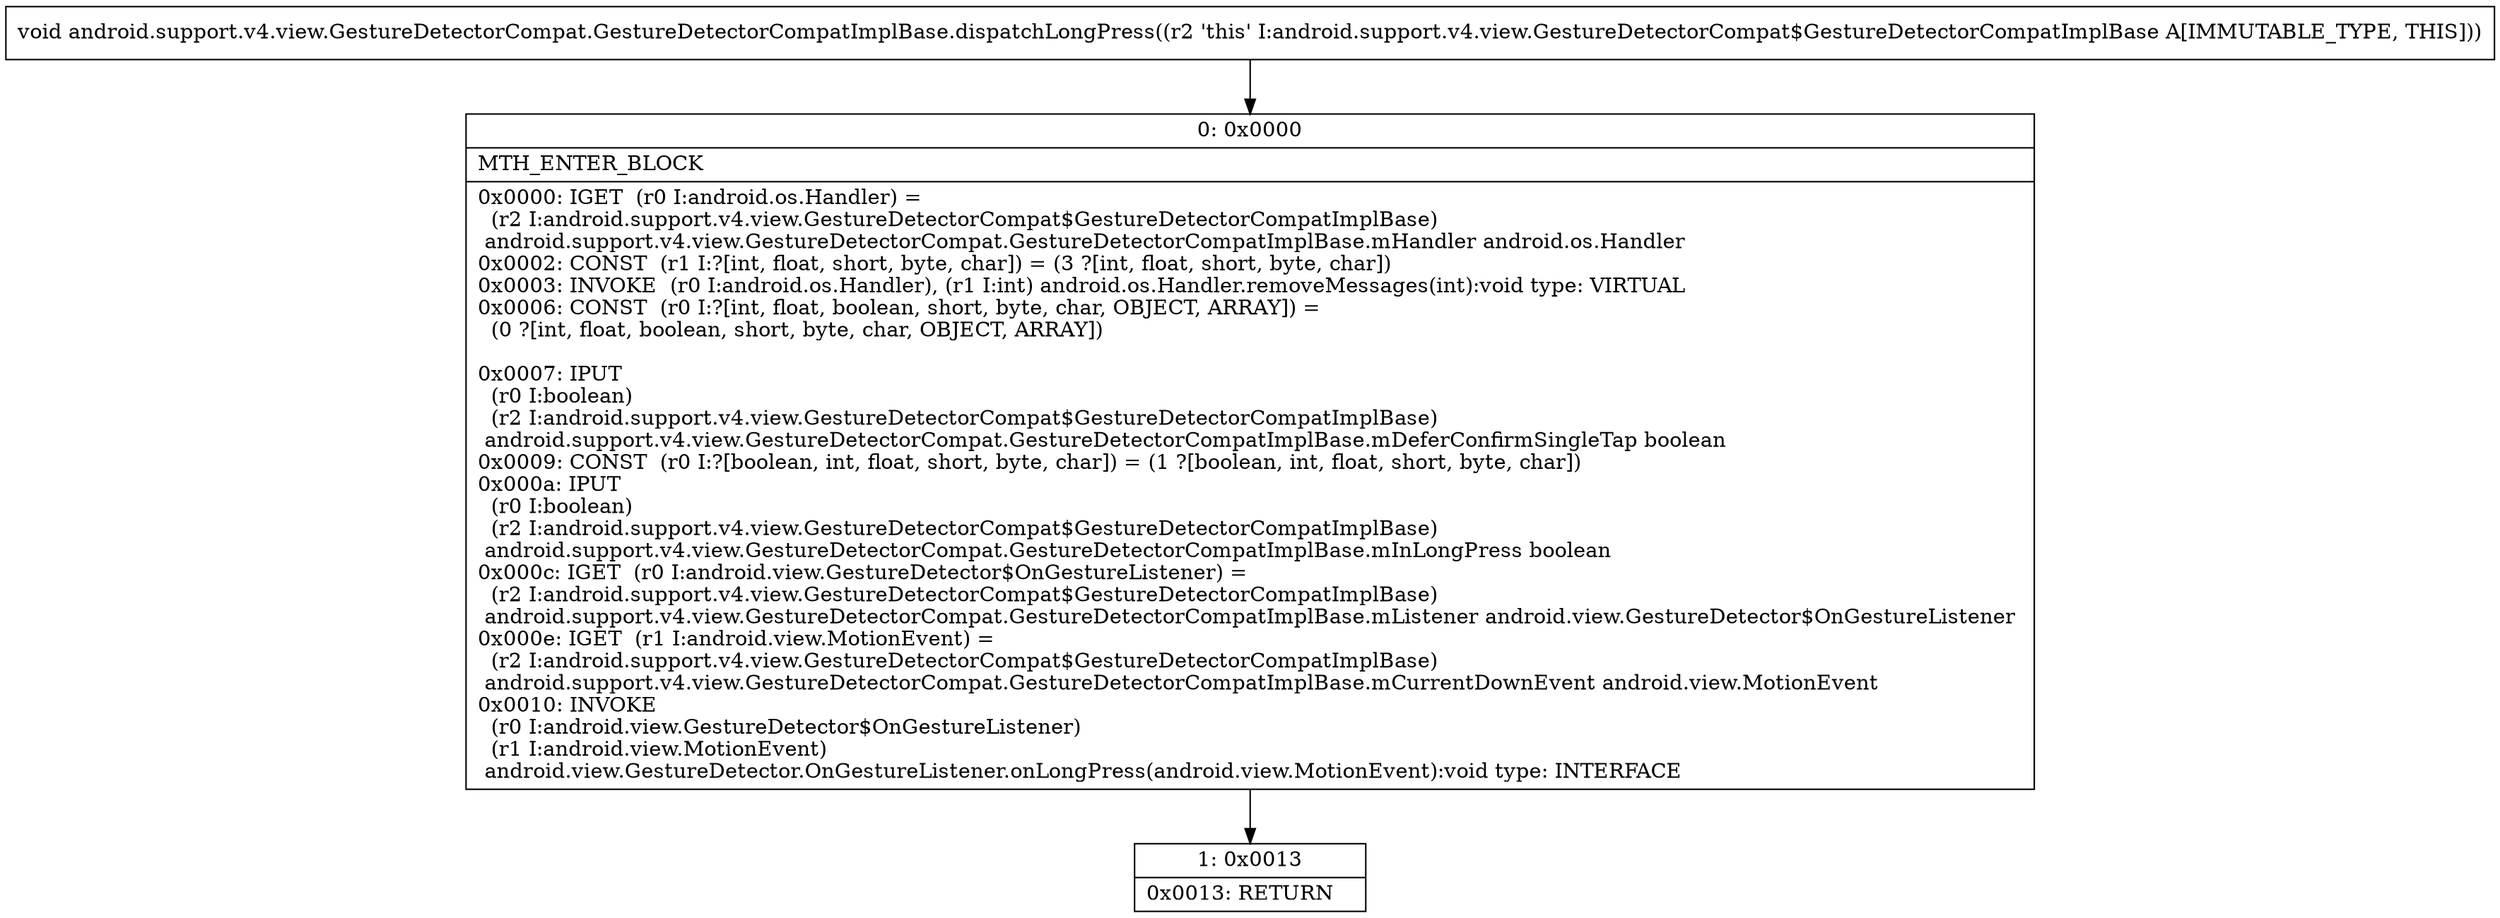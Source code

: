 digraph "CFG forandroid.support.v4.view.GestureDetectorCompat.GestureDetectorCompatImplBase.dispatchLongPress()V" {
Node_0 [shape=record,label="{0\:\ 0x0000|MTH_ENTER_BLOCK\l|0x0000: IGET  (r0 I:android.os.Handler) = \l  (r2 I:android.support.v4.view.GestureDetectorCompat$GestureDetectorCompatImplBase)\l android.support.v4.view.GestureDetectorCompat.GestureDetectorCompatImplBase.mHandler android.os.Handler \l0x0002: CONST  (r1 I:?[int, float, short, byte, char]) = (3 ?[int, float, short, byte, char]) \l0x0003: INVOKE  (r0 I:android.os.Handler), (r1 I:int) android.os.Handler.removeMessages(int):void type: VIRTUAL \l0x0006: CONST  (r0 I:?[int, float, boolean, short, byte, char, OBJECT, ARRAY]) = \l  (0 ?[int, float, boolean, short, byte, char, OBJECT, ARRAY])\l \l0x0007: IPUT  \l  (r0 I:boolean)\l  (r2 I:android.support.v4.view.GestureDetectorCompat$GestureDetectorCompatImplBase)\l android.support.v4.view.GestureDetectorCompat.GestureDetectorCompatImplBase.mDeferConfirmSingleTap boolean \l0x0009: CONST  (r0 I:?[boolean, int, float, short, byte, char]) = (1 ?[boolean, int, float, short, byte, char]) \l0x000a: IPUT  \l  (r0 I:boolean)\l  (r2 I:android.support.v4.view.GestureDetectorCompat$GestureDetectorCompatImplBase)\l android.support.v4.view.GestureDetectorCompat.GestureDetectorCompatImplBase.mInLongPress boolean \l0x000c: IGET  (r0 I:android.view.GestureDetector$OnGestureListener) = \l  (r2 I:android.support.v4.view.GestureDetectorCompat$GestureDetectorCompatImplBase)\l android.support.v4.view.GestureDetectorCompat.GestureDetectorCompatImplBase.mListener android.view.GestureDetector$OnGestureListener \l0x000e: IGET  (r1 I:android.view.MotionEvent) = \l  (r2 I:android.support.v4.view.GestureDetectorCompat$GestureDetectorCompatImplBase)\l android.support.v4.view.GestureDetectorCompat.GestureDetectorCompatImplBase.mCurrentDownEvent android.view.MotionEvent \l0x0010: INVOKE  \l  (r0 I:android.view.GestureDetector$OnGestureListener)\l  (r1 I:android.view.MotionEvent)\l android.view.GestureDetector.OnGestureListener.onLongPress(android.view.MotionEvent):void type: INTERFACE \l}"];
Node_1 [shape=record,label="{1\:\ 0x0013|0x0013: RETURN   \l}"];
MethodNode[shape=record,label="{void android.support.v4.view.GestureDetectorCompat.GestureDetectorCompatImplBase.dispatchLongPress((r2 'this' I:android.support.v4.view.GestureDetectorCompat$GestureDetectorCompatImplBase A[IMMUTABLE_TYPE, THIS])) }"];
MethodNode -> Node_0;
Node_0 -> Node_1;
}

